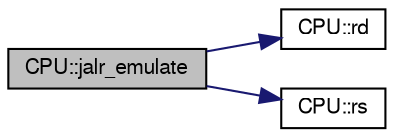 digraph G
{
  edge [fontname="FreeSans",fontsize="10",labelfontname="FreeSans",labelfontsize="10"];
  node [fontname="FreeSans",fontsize="10",shape=record];
  rankdir=LR;
  Node1 [label="CPU::jalr_emulate",height=0.2,width=0.4,color="black", fillcolor="grey75", style="filled" fontcolor="black"];
  Node1 -> Node2 [color="midnightblue",fontsize="10",style="solid"];
  Node2 [label="CPU::rd",height=0.2,width=0.4,color="black", fillcolor="white", style="filled",URL="$classCPU.html#a04e2dcd4a7db27fde59a4a8bad328aa3"];
  Node1 -> Node3 [color="midnightblue",fontsize="10",style="solid"];
  Node3 [label="CPU::rs",height=0.2,width=0.4,color="black", fillcolor="white", style="filled",URL="$classCPU.html#a6a41d0dbc478e502ef7cb599e52a17cc"];
}
